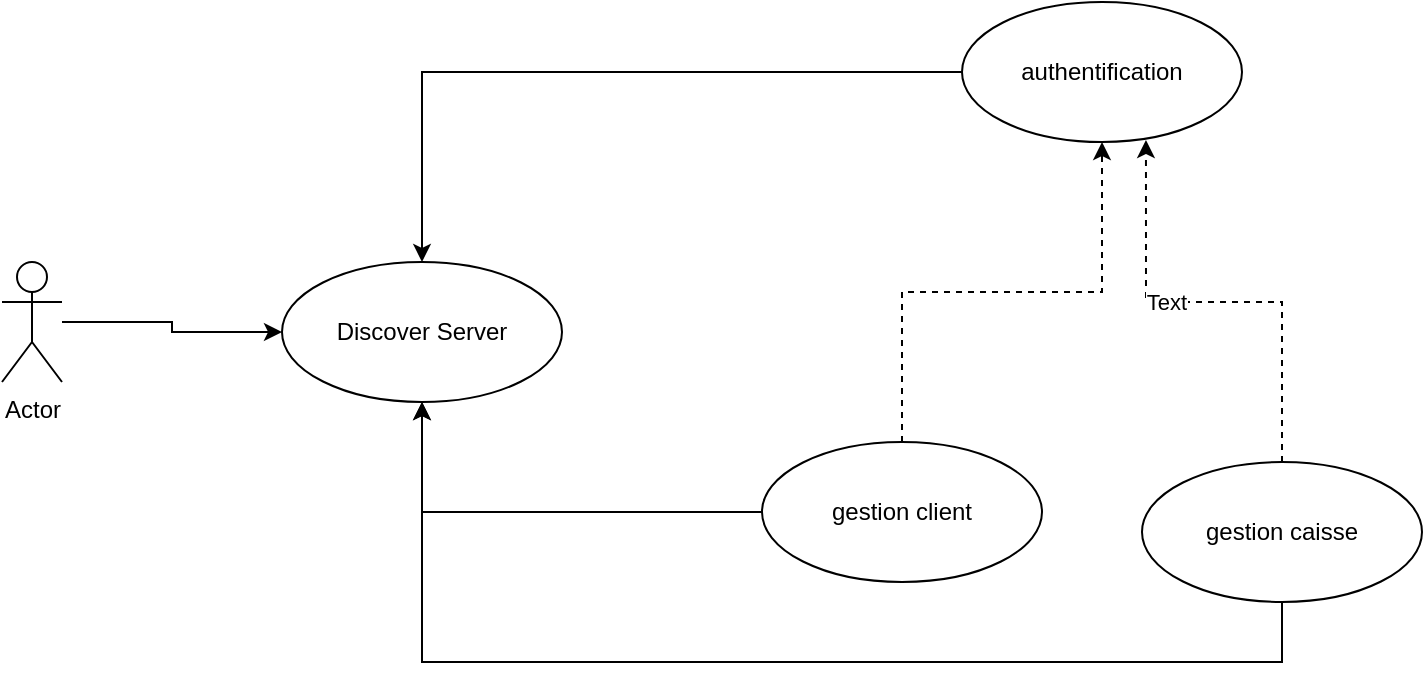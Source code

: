 <mxfile version="17.1.3" type="github">
  <diagram id="m1ElA-dfQS3xDEBIGQRB" name="Page-1">
    <mxGraphModel dx="1102" dy="614" grid="1" gridSize="10" guides="1" tooltips="1" connect="1" arrows="1" fold="1" page="1" pageScale="1" pageWidth="827" pageHeight="1169" math="0" shadow="0">
      <root>
        <mxCell id="0" />
        <mxCell id="1" parent="0" />
        <mxCell id="gUbsX2M8SGna9oReXqhL-6" style="edgeStyle=orthogonalEdgeStyle;rounded=0;orthogonalLoop=1;jettySize=auto;html=1;dashed=1;" parent="1" source="gUbsX2M8SGna9oReXqhL-1" target="gUbsX2M8SGna9oReXqhL-4" edge="1">
          <mxGeometry relative="1" as="geometry" />
        </mxCell>
        <mxCell id="1EjXDYqFARDzaAXDl-MR-5" style="edgeStyle=orthogonalEdgeStyle;rounded=0;orthogonalLoop=1;jettySize=auto;html=1;" edge="1" parent="1" source="gUbsX2M8SGna9oReXqhL-1" target="1EjXDYqFARDzaAXDl-MR-1">
          <mxGeometry relative="1" as="geometry">
            <mxPoint x="240" y="240" as="targetPoint" />
          </mxGeometry>
        </mxCell>
        <mxCell id="gUbsX2M8SGna9oReXqhL-1" value="gestion client" style="ellipse;whiteSpace=wrap;html=1;" parent="1" vertex="1">
          <mxGeometry x="400" y="250" width="140" height="70" as="geometry" />
        </mxCell>
        <mxCell id="gUbsX2M8SGna9oReXqhL-7" style="edgeStyle=orthogonalEdgeStyle;rounded=0;orthogonalLoop=1;jettySize=auto;html=1;entryX=0.657;entryY=0.986;entryDx=0;entryDy=0;entryPerimeter=0;dashed=1;" parent="1" source="gUbsX2M8SGna9oReXqhL-2" target="gUbsX2M8SGna9oReXqhL-4" edge="1">
          <mxGeometry relative="1" as="geometry" />
        </mxCell>
        <mxCell id="1EjXDYqFARDzaAXDl-MR-7" value="Text" style="edgeLabel;html=1;align=center;verticalAlign=middle;resizable=0;points=[];" vertex="1" connectable="0" parent="gUbsX2M8SGna9oReXqhL-7">
          <mxGeometry x="0.205" relative="1" as="geometry">
            <mxPoint as="offset" />
          </mxGeometry>
        </mxCell>
        <mxCell id="1EjXDYqFARDzaAXDl-MR-6" style="edgeStyle=orthogonalEdgeStyle;rounded=0;orthogonalLoop=1;jettySize=auto;html=1;" edge="1" parent="1" source="gUbsX2M8SGna9oReXqhL-2" target="1EjXDYqFARDzaAXDl-MR-1">
          <mxGeometry relative="1" as="geometry">
            <Array as="points">
              <mxPoint x="660" y="360" />
              <mxPoint x="230" y="360" />
            </Array>
          </mxGeometry>
        </mxCell>
        <mxCell id="gUbsX2M8SGna9oReXqhL-2" value="gestion caisse" style="ellipse;whiteSpace=wrap;html=1;" parent="1" vertex="1">
          <mxGeometry x="590" y="260" width="140" height="70" as="geometry" />
        </mxCell>
        <mxCell id="1EjXDYqFARDzaAXDl-MR-2" style="edgeStyle=orthogonalEdgeStyle;rounded=0;orthogonalLoop=1;jettySize=auto;html=1;" edge="1" parent="1" source="gUbsX2M8SGna9oReXqhL-3" target="1EjXDYqFARDzaAXDl-MR-1">
          <mxGeometry relative="1" as="geometry" />
        </mxCell>
        <mxCell id="gUbsX2M8SGna9oReXqhL-3" value="Actor" style="shape=umlActor;verticalLabelPosition=bottom;verticalAlign=top;html=1;" parent="1" vertex="1">
          <mxGeometry x="20" y="160" width="30" height="60" as="geometry" />
        </mxCell>
        <mxCell id="1EjXDYqFARDzaAXDl-MR-8" style="edgeStyle=orthogonalEdgeStyle;rounded=0;orthogonalLoop=1;jettySize=auto;html=1;" edge="1" parent="1" source="gUbsX2M8SGna9oReXqhL-4" target="1EjXDYqFARDzaAXDl-MR-1">
          <mxGeometry relative="1" as="geometry" />
        </mxCell>
        <mxCell id="gUbsX2M8SGna9oReXqhL-4" value="authentification" style="ellipse;whiteSpace=wrap;html=1;" parent="1" vertex="1">
          <mxGeometry x="500" y="30" width="140" height="70" as="geometry" />
        </mxCell>
        <mxCell id="1EjXDYqFARDzaAXDl-MR-1" value="Discover Server&lt;br&gt;" style="ellipse;whiteSpace=wrap;html=1;" vertex="1" parent="1">
          <mxGeometry x="160" y="160" width="140" height="70" as="geometry" />
        </mxCell>
      </root>
    </mxGraphModel>
  </diagram>
</mxfile>
